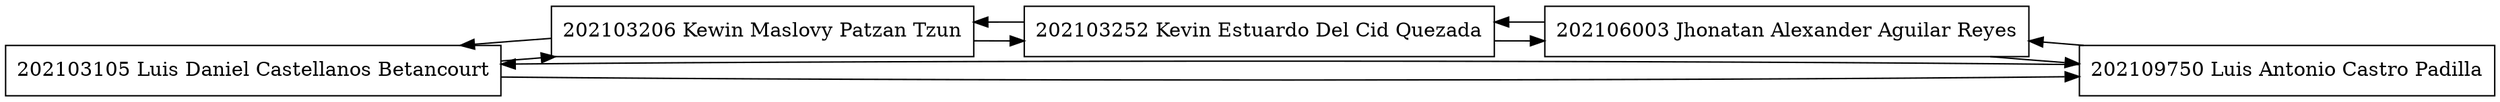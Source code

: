 digraph lista{
rankdir=LR;
node[shape = record];
nodo0[label="202103105 Luis Daniel Castellanos Betancourt"];
nodo1[label="202103206 Kewin Maslovy Patzan Tzun"];
nodo2[label="202103252 Kevin Estuardo Del Cid Quezada"];
nodo3[label="202106003 Jhonatan Alexander Aguilar Reyes"];
nodo4[label="202109750 Luis Antonio Castro Padilla"];
nodo0->nodo1;
nodo1->nodo0;
nodo1->nodo2;
nodo2->nodo1;
nodo2->nodo3;
nodo3->nodo2;
nodo3->nodo4;
nodo4->nodo3;
nodo4->nodo0 
nodo0 -> nodo4
}